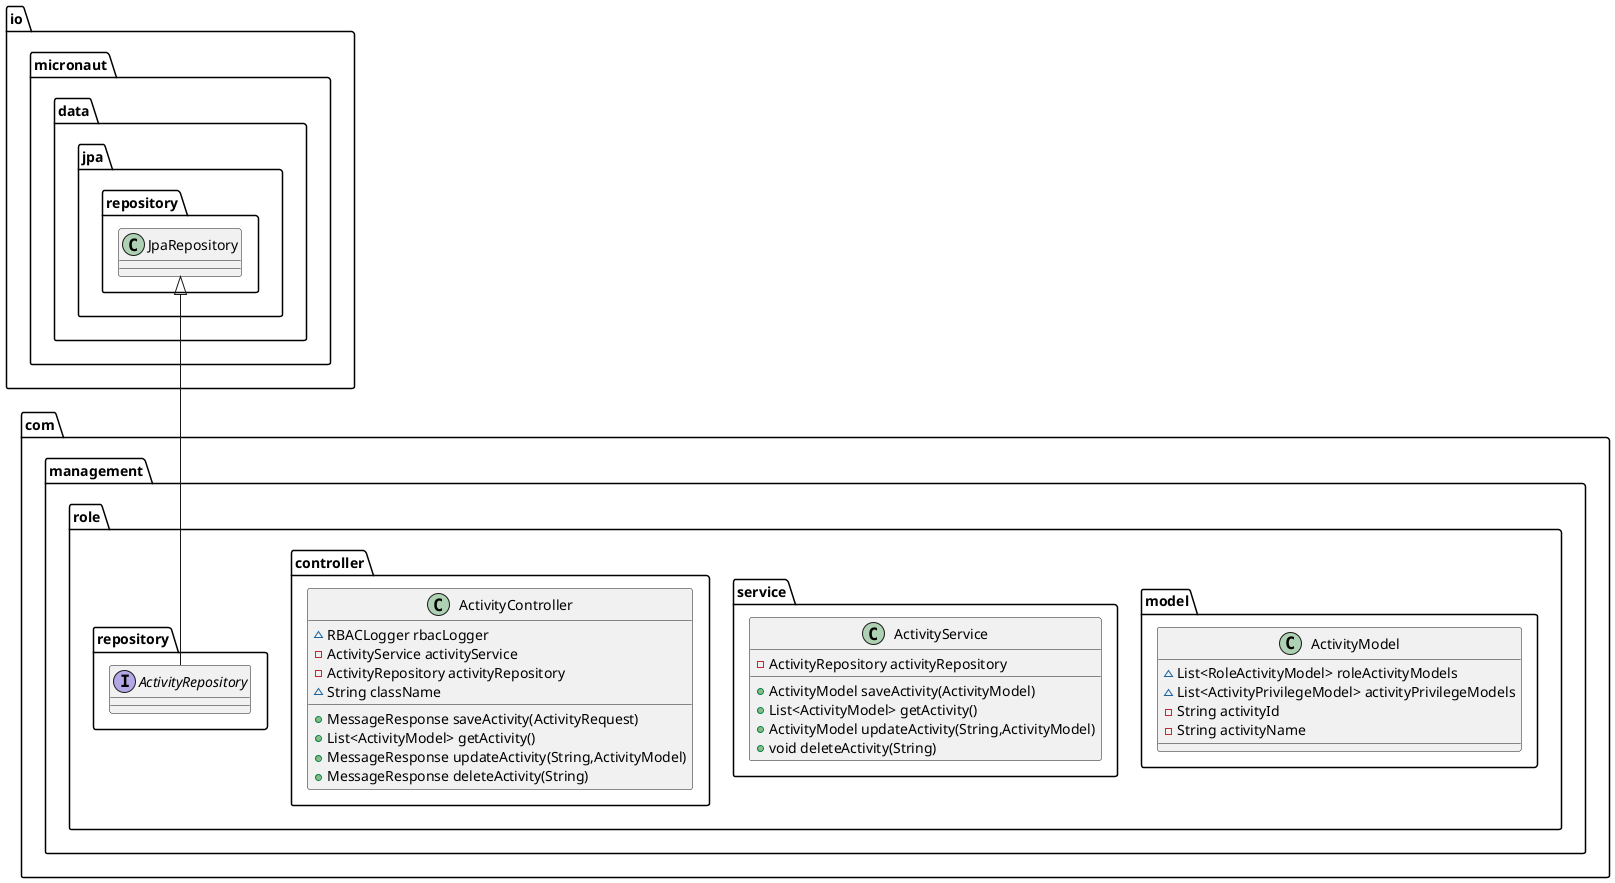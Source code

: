 @startuml
class com.management.role.model.ActivityModel {
~ List<RoleActivityModel> roleActivityModels
~ List<ActivityPrivilegeModel> activityPrivilegeModels
- String activityId
- String activityName
}
class com.management.role.service.ActivityService {
- ActivityRepository activityRepository
+ ActivityModel saveActivity(ActivityModel)
+ List<ActivityModel> getActivity()
+ ActivityModel updateActivity(String,ActivityModel)
+ void deleteActivity(String)
}
class com.management.role.controller.ActivityController {
~ RBACLogger rbacLogger
- ActivityService activityService
- ActivityRepository activityRepository
~ String className
+ MessageResponse saveActivity(ActivityRequest)
+ List<ActivityModel> getActivity()
+ MessageResponse updateActivity(String,ActivityModel)
+ MessageResponse deleteActivity(String)
}
interface com.management.role.repository.ActivityRepository {
}


io.micronaut.data.jpa.repository.JpaRepository <|-- com.management.role.repository.ActivityRepository
@enduml